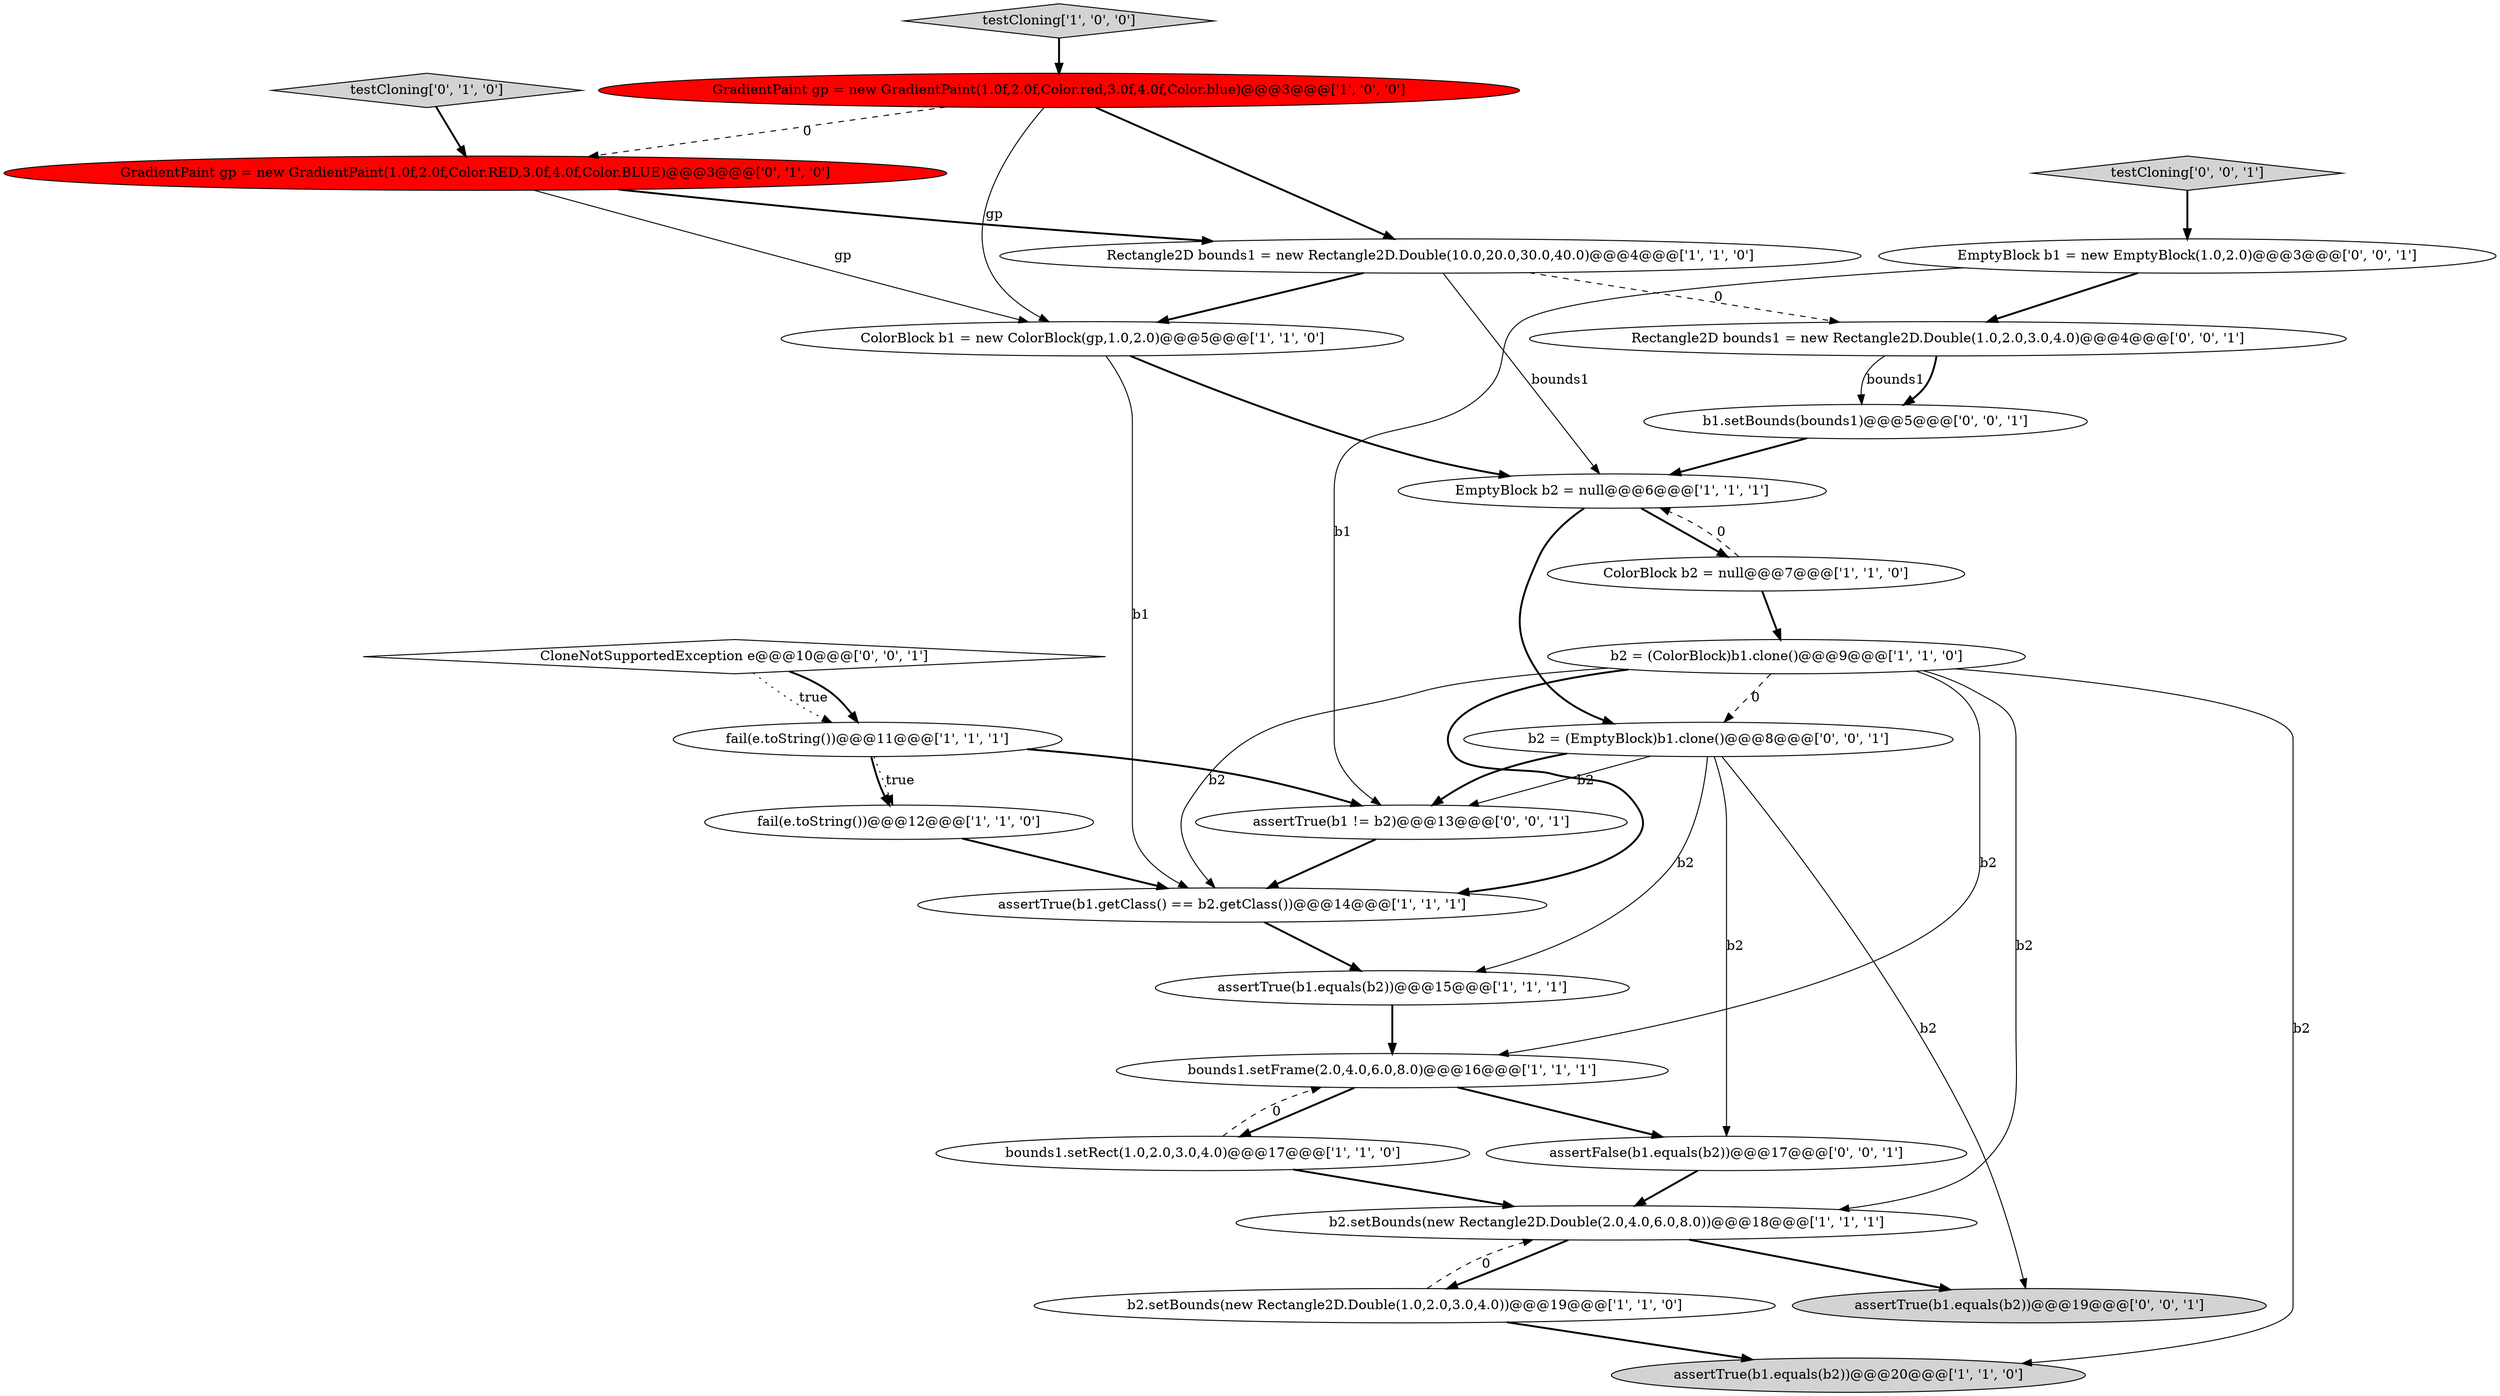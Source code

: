 digraph {
5 [style = filled, label = "fail(e.toString())@@@12@@@['1', '1', '0']", fillcolor = white, shape = ellipse image = "AAA0AAABBB1BBB"];
15 [style = filled, label = "fail(e.toString())@@@11@@@['1', '1', '1']", fillcolor = white, shape = ellipse image = "AAA0AAABBB1BBB"];
16 [style = filled, label = "testCloning['0', '1', '0']", fillcolor = lightgray, shape = diamond image = "AAA0AAABBB2BBB"];
26 [style = filled, label = "Rectangle2D bounds1 = new Rectangle2D.Double(1.0,2.0,3.0,4.0)@@@4@@@['0', '0', '1']", fillcolor = white, shape = ellipse image = "AAA0AAABBB3BBB"];
1 [style = filled, label = "bounds1.setFrame(2.0,4.0,6.0,8.0)@@@16@@@['1', '1', '1']", fillcolor = white, shape = ellipse image = "AAA0AAABBB1BBB"];
21 [style = filled, label = "CloneNotSupportedException e@@@10@@@['0', '0', '1']", fillcolor = white, shape = diamond image = "AAA0AAABBB3BBB"];
12 [style = filled, label = "testCloning['1', '0', '0']", fillcolor = lightgray, shape = diamond image = "AAA0AAABBB1BBB"];
8 [style = filled, label = "b2.setBounds(new Rectangle2D.Double(2.0,4.0,6.0,8.0))@@@18@@@['1', '1', '1']", fillcolor = white, shape = ellipse image = "AAA0AAABBB1BBB"];
3 [style = filled, label = "ColorBlock b2 = null@@@7@@@['1', '1', '0']", fillcolor = white, shape = ellipse image = "AAA0AAABBB1BBB"];
6 [style = filled, label = "assertTrue(b1.getClass() == b2.getClass())@@@14@@@['1', '1', '1']", fillcolor = white, shape = ellipse image = "AAA0AAABBB1BBB"];
17 [style = filled, label = "GradientPaint gp = new GradientPaint(1.0f,2.0f,Color.RED,3.0f,4.0f,Color.BLUE)@@@3@@@['0', '1', '0']", fillcolor = red, shape = ellipse image = "AAA1AAABBB2BBB"];
13 [style = filled, label = "assertTrue(b1.equals(b2))@@@15@@@['1', '1', '1']", fillcolor = white, shape = ellipse image = "AAA0AAABBB1BBB"];
2 [style = filled, label = "GradientPaint gp = new GradientPaint(1.0f,2.0f,Color.red,3.0f,4.0f,Color.blue)@@@3@@@['1', '0', '0']", fillcolor = red, shape = ellipse image = "AAA1AAABBB1BBB"];
24 [style = filled, label = "b1.setBounds(bounds1)@@@5@@@['0', '0', '1']", fillcolor = white, shape = ellipse image = "AAA0AAABBB3BBB"];
22 [style = filled, label = "b2 = (EmptyBlock)b1.clone()@@@8@@@['0', '0', '1']", fillcolor = white, shape = ellipse image = "AAA0AAABBB3BBB"];
0 [style = filled, label = "EmptyBlock b2 = null@@@6@@@['1', '1', '1']", fillcolor = white, shape = ellipse image = "AAA0AAABBB1BBB"];
19 [style = filled, label = "assertTrue(b1 != b2)@@@13@@@['0', '0', '1']", fillcolor = white, shape = ellipse image = "AAA0AAABBB3BBB"];
4 [style = filled, label = "Rectangle2D bounds1 = new Rectangle2D.Double(10.0,20.0,30.0,40.0)@@@4@@@['1', '1', '0']", fillcolor = white, shape = ellipse image = "AAA0AAABBB1BBB"];
20 [style = filled, label = "testCloning['0', '0', '1']", fillcolor = lightgray, shape = diamond image = "AAA0AAABBB3BBB"];
11 [style = filled, label = "bounds1.setRect(1.0,2.0,3.0,4.0)@@@17@@@['1', '1', '0']", fillcolor = white, shape = ellipse image = "AAA0AAABBB1BBB"];
18 [style = filled, label = "EmptyBlock b1 = new EmptyBlock(1.0,2.0)@@@3@@@['0', '0', '1']", fillcolor = white, shape = ellipse image = "AAA0AAABBB3BBB"];
9 [style = filled, label = "b2.setBounds(new Rectangle2D.Double(1.0,2.0,3.0,4.0))@@@19@@@['1', '1', '0']", fillcolor = white, shape = ellipse image = "AAA0AAABBB1BBB"];
10 [style = filled, label = "ColorBlock b1 = new ColorBlock(gp,1.0,2.0)@@@5@@@['1', '1', '0']", fillcolor = white, shape = ellipse image = "AAA0AAABBB1BBB"];
7 [style = filled, label = "b2 = (ColorBlock)b1.clone()@@@9@@@['1', '1', '0']", fillcolor = white, shape = ellipse image = "AAA0AAABBB1BBB"];
25 [style = filled, label = "assertFalse(b1.equals(b2))@@@17@@@['0', '0', '1']", fillcolor = white, shape = ellipse image = "AAA0AAABBB3BBB"];
23 [style = filled, label = "assertTrue(b1.equals(b2))@@@19@@@['0', '0', '1']", fillcolor = lightgray, shape = ellipse image = "AAA0AAABBB3BBB"];
14 [style = filled, label = "assertTrue(b1.equals(b2))@@@20@@@['1', '1', '0']", fillcolor = lightgray, shape = ellipse image = "AAA0AAABBB1BBB"];
0->3 [style = bold, label=""];
4->10 [style = bold, label=""];
15->5 [style = dotted, label="true"];
8->23 [style = bold, label=""];
26->24 [style = solid, label="bounds1"];
21->15 [style = dotted, label="true"];
22->19 [style = bold, label=""];
24->0 [style = bold, label=""];
21->15 [style = bold, label=""];
18->26 [style = bold, label=""];
2->10 [style = solid, label="gp"];
4->0 [style = solid, label="bounds1"];
22->25 [style = solid, label="b2"];
7->6 [style = solid, label="b2"];
4->26 [style = dashed, label="0"];
16->17 [style = bold, label=""];
15->19 [style = bold, label=""];
26->24 [style = bold, label=""];
19->6 [style = bold, label=""];
2->4 [style = bold, label=""];
7->8 [style = solid, label="b2"];
2->17 [style = dashed, label="0"];
9->8 [style = dashed, label="0"];
13->1 [style = bold, label=""];
15->5 [style = bold, label=""];
1->11 [style = bold, label=""];
7->14 [style = solid, label="b2"];
20->18 [style = bold, label=""];
22->23 [style = solid, label="b2"];
17->10 [style = solid, label="gp"];
12->2 [style = bold, label=""];
11->1 [style = dashed, label="0"];
5->6 [style = bold, label=""];
3->7 [style = bold, label=""];
22->13 [style = solid, label="b2"];
7->1 [style = solid, label="b2"];
0->22 [style = bold, label=""];
6->13 [style = bold, label=""];
10->0 [style = bold, label=""];
7->6 [style = bold, label=""];
22->19 [style = solid, label="b2"];
8->9 [style = bold, label=""];
9->14 [style = bold, label=""];
11->8 [style = bold, label=""];
25->8 [style = bold, label=""];
18->19 [style = solid, label="b1"];
3->0 [style = dashed, label="0"];
1->25 [style = bold, label=""];
7->22 [style = dashed, label="0"];
17->4 [style = bold, label=""];
10->6 [style = solid, label="b1"];
}
